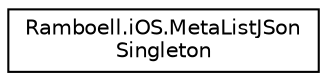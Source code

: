 digraph "Graphical Class Hierarchy"
{
  edge [fontname="Helvetica",fontsize="10",labelfontname="Helvetica",labelfontsize="10"];
  node [fontname="Helvetica",fontsize="10",shape=record];
  rankdir="LR";
  Node0 [label="Ramboell.iOS.MetaListJSon\lSingleton",height=0.2,width=0.4,color="black", fillcolor="white", style="filled",URL="$class_ramboell_1_1i_o_s_1_1_meta_list_j_son_singleton.html",tooltip="Singleton for loading json from a file into a list as draw from MarkPdfPage would be called multiple ..."];
}
